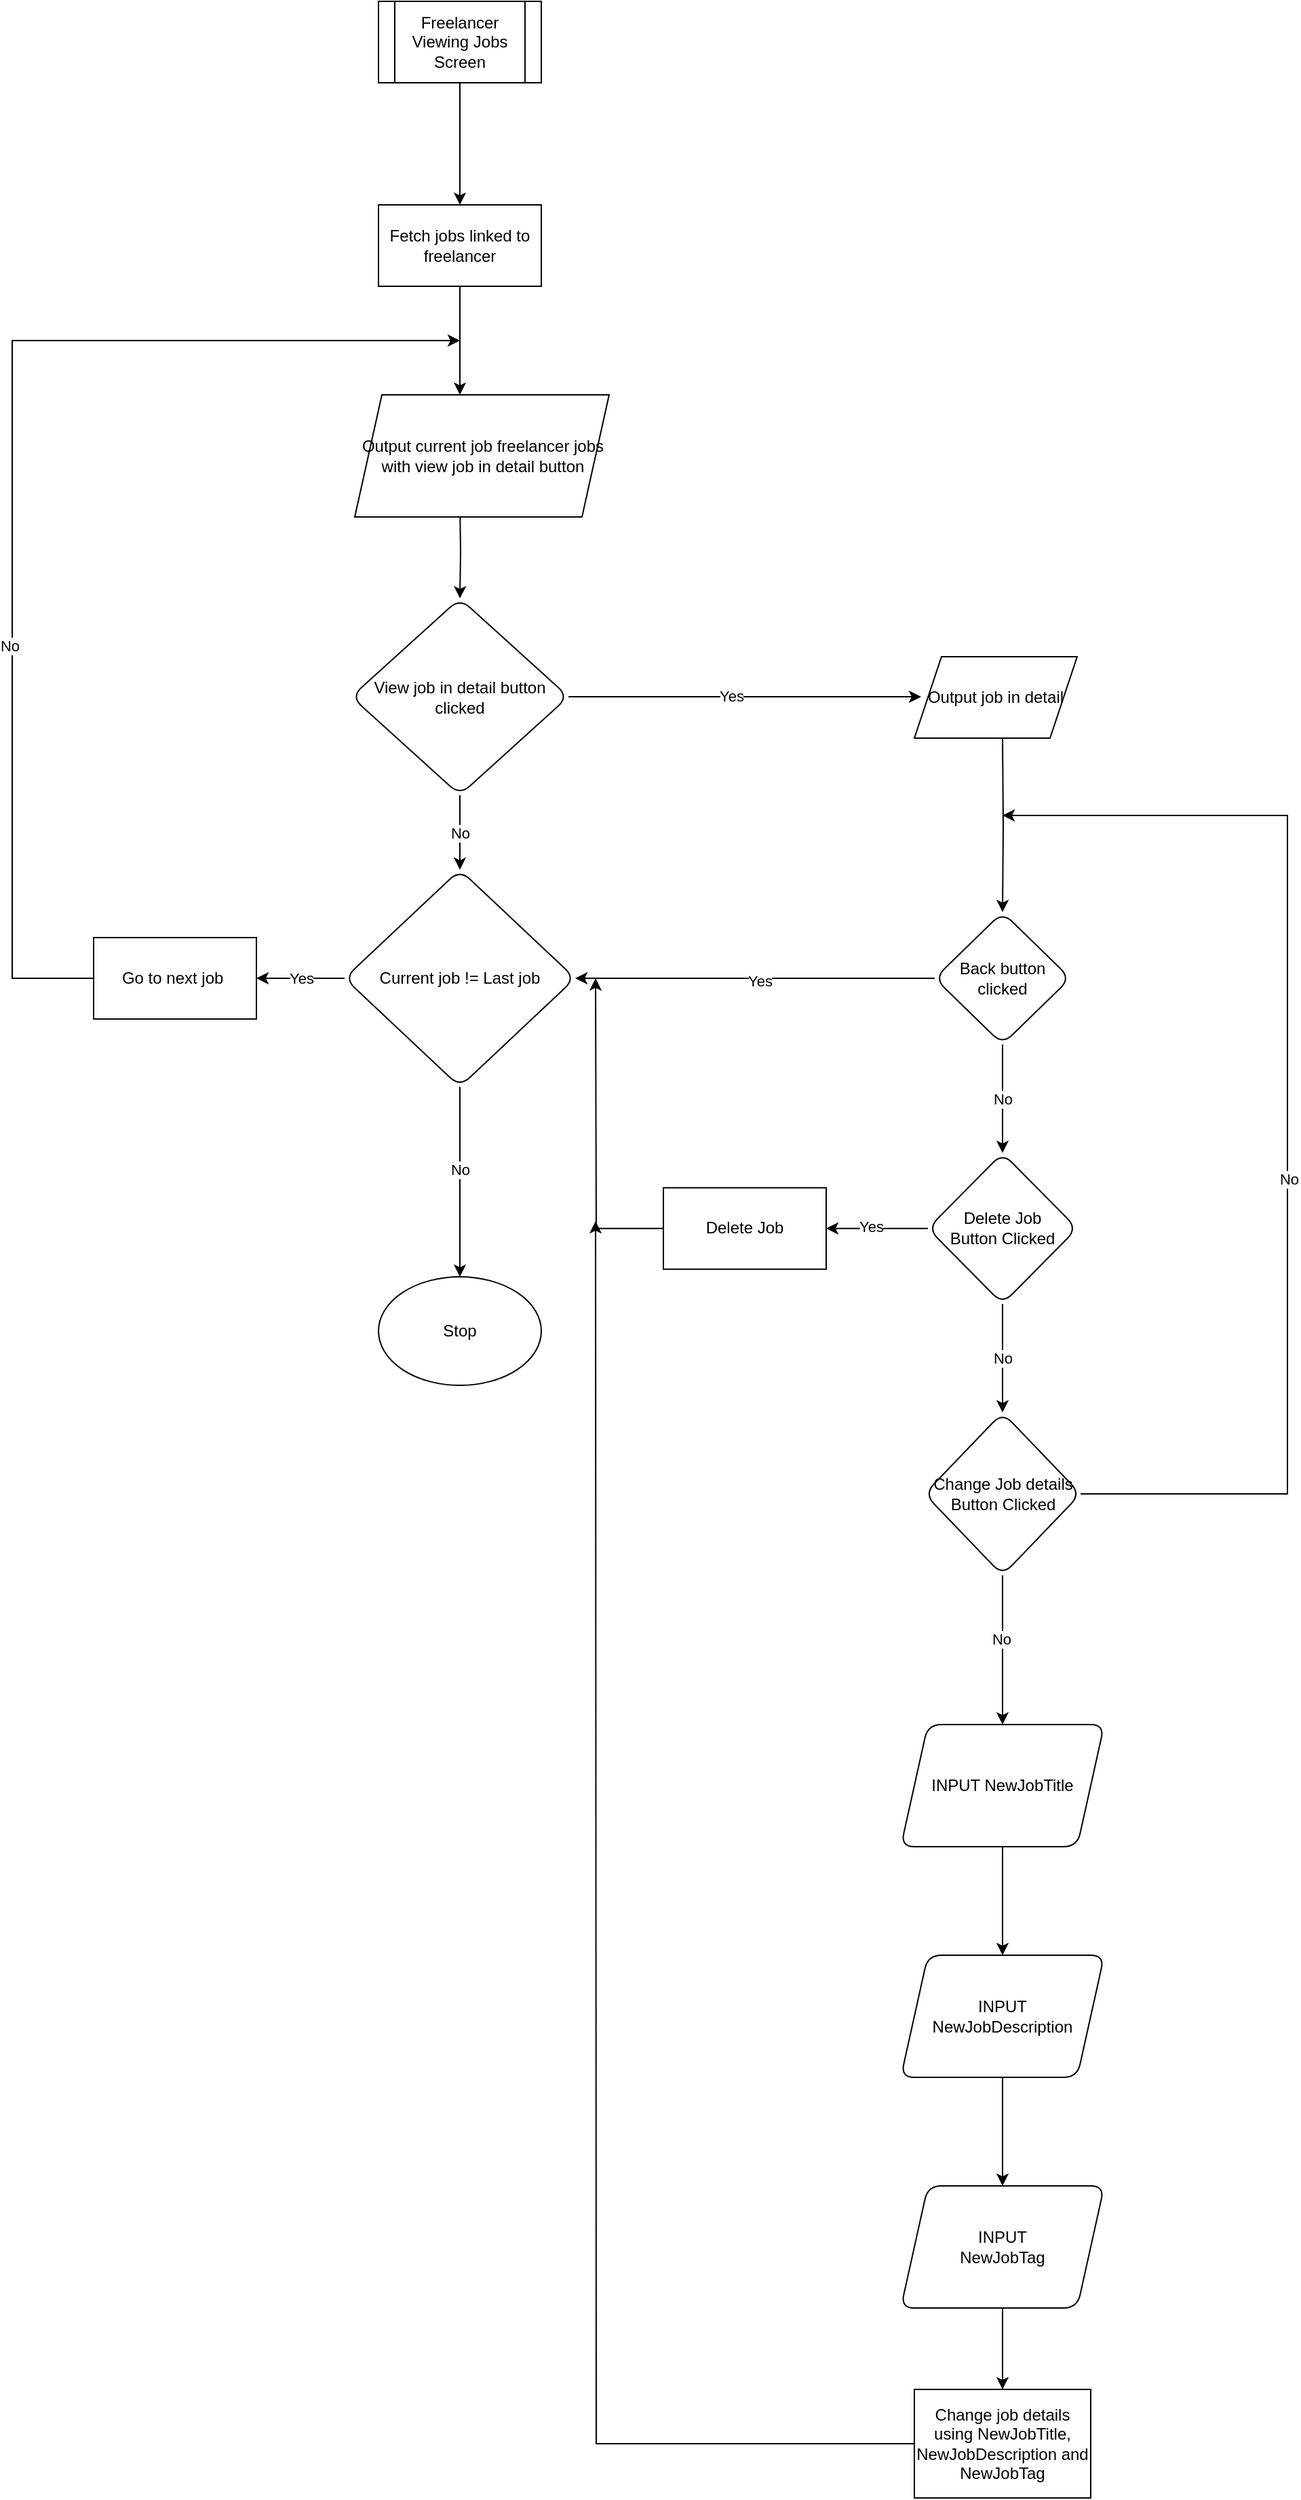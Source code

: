 <mxfile version="22.1.16" type="github">
  <diagram name="Page-1" id="VIa_k0GeJmzwRV_naItp">
    <mxGraphModel dx="1687" dy="973" grid="1" gridSize="10" guides="1" tooltips="1" connect="1" arrows="1" fold="1" page="1" pageScale="1" pageWidth="1169" pageHeight="827" math="0" shadow="0">
      <root>
        <mxCell id="0" />
        <mxCell id="1" parent="0" />
        <mxCell id="Fbnn-sD7wGBO2zR1zrUd-4" style="edgeStyle=orthogonalEdgeStyle;rounded=0;orthogonalLoop=1;jettySize=auto;html=1;exitX=0.5;exitY=1;exitDx=0;exitDy=0;entryX=0.5;entryY=0;entryDx=0;entryDy=0;" parent="1" source="Fbnn-sD7wGBO2zR1zrUd-2" target="Fbnn-sD7wGBO2zR1zrUd-3" edge="1">
          <mxGeometry relative="1" as="geometry" />
        </mxCell>
        <mxCell id="Fbnn-sD7wGBO2zR1zrUd-2" value="Freelancer Viewing Jobs Screen" style="shape=process;whiteSpace=wrap;html=1;backgroundOutline=1;" parent="1" vertex="1">
          <mxGeometry x="510" y="120" width="120" height="60" as="geometry" />
        </mxCell>
        <mxCell id="Fbnn-sD7wGBO2zR1zrUd-7" style="edgeStyle=orthogonalEdgeStyle;rounded=0;orthogonalLoop=1;jettySize=auto;html=1;exitX=0.5;exitY=1;exitDx=0;exitDy=0;" parent="1" source="Fbnn-sD7wGBO2zR1zrUd-3" edge="1">
          <mxGeometry relative="1" as="geometry">
            <mxPoint x="570" y="410" as="targetPoint" />
          </mxGeometry>
        </mxCell>
        <mxCell id="Fbnn-sD7wGBO2zR1zrUd-3" value="Fetch jobs linked to freelancer" style="rounded=0;whiteSpace=wrap;html=1;" parent="1" vertex="1">
          <mxGeometry x="510" y="270" width="120" height="60" as="geometry" />
        </mxCell>
        <mxCell id="Fbnn-sD7wGBO2zR1zrUd-10" value="" style="edgeStyle=orthogonalEdgeStyle;rounded=0;orthogonalLoop=1;jettySize=auto;html=1;" parent="1" target="Fbnn-sD7wGBO2zR1zrUd-9" edge="1">
          <mxGeometry relative="1" as="geometry">
            <mxPoint x="570" y="490" as="sourcePoint" />
          </mxGeometry>
        </mxCell>
        <mxCell id="Fbnn-sD7wGBO2zR1zrUd-13" value="" style="edgeStyle=orthogonalEdgeStyle;rounded=0;orthogonalLoop=1;jettySize=auto;html=1;" parent="1" source="Fbnn-sD7wGBO2zR1zrUd-9" edge="1">
          <mxGeometry relative="1" as="geometry">
            <mxPoint x="910" y="632.5" as="targetPoint" />
          </mxGeometry>
        </mxCell>
        <mxCell id="Fbnn-sD7wGBO2zR1zrUd-14" value="Yes" style="edgeLabel;html=1;align=center;verticalAlign=middle;resizable=0;points=[];" parent="Fbnn-sD7wGBO2zR1zrUd-13" vertex="1" connectable="0">
          <mxGeometry x="-0.08" y="2" relative="1" as="geometry">
            <mxPoint y="1" as="offset" />
          </mxGeometry>
        </mxCell>
        <mxCell id="Fbnn-sD7wGBO2zR1zrUd-21" value="No" style="edgeStyle=orthogonalEdgeStyle;rounded=0;orthogonalLoop=1;jettySize=auto;html=1;" parent="1" source="Fbnn-sD7wGBO2zR1zrUd-9" target="Fbnn-sD7wGBO2zR1zrUd-20" edge="1">
          <mxGeometry relative="1" as="geometry">
            <mxPoint as="offset" />
          </mxGeometry>
        </mxCell>
        <mxCell id="Fbnn-sD7wGBO2zR1zrUd-9" value="View job in detail button clicked" style="rhombus;whiteSpace=wrap;html=1;rounded=1;" parent="1" vertex="1">
          <mxGeometry x="490" y="560" width="160" height="145" as="geometry" />
        </mxCell>
        <mxCell id="Fbnn-sD7wGBO2zR1zrUd-27" value="" style="edgeStyle=orthogonalEdgeStyle;rounded=0;orthogonalLoop=1;jettySize=auto;html=1;" parent="1" target="Fbnn-sD7wGBO2zR1zrUd-26" edge="1">
          <mxGeometry relative="1" as="geometry">
            <mxPoint x="970" y="662.5" as="sourcePoint" />
          </mxGeometry>
        </mxCell>
        <mxCell id="Fbnn-sD7wGBO2zR1zrUd-17" style="edgeStyle=orthogonalEdgeStyle;rounded=0;orthogonalLoop=1;jettySize=auto;html=1;exitX=0;exitY=0.5;exitDx=0;exitDy=0;" parent="1" source="Fbnn-sD7wGBO2zR1zrUd-15" edge="1">
          <mxGeometry relative="1" as="geometry">
            <mxPoint x="570" y="370" as="targetPoint" />
            <mxPoint x="300" y="820" as="sourcePoint" />
            <Array as="points">
              <mxPoint x="240" y="840" />
              <mxPoint x="240" y="370" />
            </Array>
          </mxGeometry>
        </mxCell>
        <mxCell id="Fbnn-sD7wGBO2zR1zrUd-25" value="No" style="edgeLabel;html=1;align=center;verticalAlign=middle;resizable=0;points=[];" parent="Fbnn-sD7wGBO2zR1zrUd-17" vertex="1" connectable="0">
          <mxGeometry x="-0.29" y="2" relative="1" as="geometry">
            <mxPoint as="offset" />
          </mxGeometry>
        </mxCell>
        <mxCell id="Fbnn-sD7wGBO2zR1zrUd-15" value="Go to next job&amp;nbsp;" style="rounded=0;whiteSpace=wrap;html=1;" parent="1" vertex="1">
          <mxGeometry x="300" y="810" width="120" height="60" as="geometry" />
        </mxCell>
        <mxCell id="Fbnn-sD7wGBO2zR1zrUd-24" value="Yes" style="edgeStyle=orthogonalEdgeStyle;rounded=0;orthogonalLoop=1;jettySize=auto;html=1;exitX=0;exitY=0.5;exitDx=0;exitDy=0;entryX=1;entryY=0.5;entryDx=0;entryDy=0;" parent="1" source="Fbnn-sD7wGBO2zR1zrUd-20" target="Fbnn-sD7wGBO2zR1zrUd-15" edge="1">
          <mxGeometry relative="1" as="geometry" />
        </mxCell>
        <mxCell id="B3OjjdE4hSAaFLvOtl22-2" style="edgeStyle=orthogonalEdgeStyle;rounded=0;orthogonalLoop=1;jettySize=auto;html=1;exitX=0.5;exitY=1;exitDx=0;exitDy=0;" parent="1" source="Fbnn-sD7wGBO2zR1zrUd-20" edge="1">
          <mxGeometry relative="1" as="geometry">
            <mxPoint x="570.0" y="1060" as="targetPoint" />
          </mxGeometry>
        </mxCell>
        <mxCell id="B3OjjdE4hSAaFLvOtl22-3" value="No" style="edgeLabel;html=1;align=center;verticalAlign=middle;resizable=0;points=[];" parent="B3OjjdE4hSAaFLvOtl22-2" vertex="1" connectable="0">
          <mxGeometry x="-0.138" relative="1" as="geometry">
            <mxPoint as="offset" />
          </mxGeometry>
        </mxCell>
        <mxCell id="Fbnn-sD7wGBO2zR1zrUd-20" value="Current job != Last job" style="rhombus;whiteSpace=wrap;html=1;rounded=1;" parent="1" vertex="1">
          <mxGeometry x="485" y="760" width="170" height="160" as="geometry" />
        </mxCell>
        <mxCell id="Fbnn-sD7wGBO2zR1zrUd-29" style="edgeStyle=orthogonalEdgeStyle;rounded=0;orthogonalLoop=1;jettySize=auto;html=1;exitX=0;exitY=0.5;exitDx=0;exitDy=0;entryX=1;entryY=0.5;entryDx=0;entryDy=0;" parent="1" source="Fbnn-sD7wGBO2zR1zrUd-26" target="Fbnn-sD7wGBO2zR1zrUd-20" edge="1">
          <mxGeometry relative="1" as="geometry" />
        </mxCell>
        <mxCell id="Fbnn-sD7wGBO2zR1zrUd-30" value="Yes" style="edgeLabel;html=1;align=center;verticalAlign=middle;resizable=0;points=[];" parent="Fbnn-sD7wGBO2zR1zrUd-29" vertex="1" connectable="0">
          <mxGeometry x="-0.025" y="2" relative="1" as="geometry">
            <mxPoint as="offset" />
          </mxGeometry>
        </mxCell>
        <mxCell id="Fbnn-sD7wGBO2zR1zrUd-32" value="No" style="edgeStyle=orthogonalEdgeStyle;rounded=0;orthogonalLoop=1;jettySize=auto;html=1;" parent="1" source="Fbnn-sD7wGBO2zR1zrUd-26" target="Fbnn-sD7wGBO2zR1zrUd-31" edge="1">
          <mxGeometry relative="1" as="geometry">
            <mxPoint as="offset" />
          </mxGeometry>
        </mxCell>
        <mxCell id="Fbnn-sD7wGBO2zR1zrUd-26" value="Back button clicked" style="rhombus;whiteSpace=wrap;html=1;rounded=1;" parent="1" vertex="1">
          <mxGeometry x="920" y="791.25" width="100" height="97.5" as="geometry" />
        </mxCell>
        <mxCell id="Fbnn-sD7wGBO2zR1zrUd-37" value="No" style="edgeStyle=orthogonalEdgeStyle;rounded=0;orthogonalLoop=1;jettySize=auto;html=1;" parent="1" source="Fbnn-sD7wGBO2zR1zrUd-31" target="Fbnn-sD7wGBO2zR1zrUd-36" edge="1">
          <mxGeometry relative="1" as="geometry">
            <Array as="points">
              <mxPoint x="970" y="1130" />
              <mxPoint x="970" y="1130" />
            </Array>
          </mxGeometry>
        </mxCell>
        <mxCell id="Fbnn-sD7wGBO2zR1zrUd-47" style="edgeStyle=orthogonalEdgeStyle;rounded=0;orthogonalLoop=1;jettySize=auto;html=1;exitX=0;exitY=0.5;exitDx=0;exitDy=0;entryX=1;entryY=0.5;entryDx=0;entryDy=0;" parent="1" source="Fbnn-sD7wGBO2zR1zrUd-31" target="Fbnn-sD7wGBO2zR1zrUd-33" edge="1">
          <mxGeometry relative="1" as="geometry" />
        </mxCell>
        <mxCell id="Fbnn-sD7wGBO2zR1zrUd-48" value="Yes" style="edgeLabel;html=1;align=center;verticalAlign=middle;resizable=0;points=[];" parent="Fbnn-sD7wGBO2zR1zrUd-47" vertex="1" connectable="0">
          <mxGeometry x="0.119" y="-2" relative="1" as="geometry">
            <mxPoint as="offset" />
          </mxGeometry>
        </mxCell>
        <mxCell id="Fbnn-sD7wGBO2zR1zrUd-31" value="Delete Job &lt;br&gt;Button Clicked" style="rhombus;whiteSpace=wrap;html=1;rounded=1;" parent="1" vertex="1">
          <mxGeometry x="915" y="968.75" width="110" height="111.25" as="geometry" />
        </mxCell>
        <mxCell id="Fbnn-sD7wGBO2zR1zrUd-51" style="edgeStyle=orthogonalEdgeStyle;rounded=0;orthogonalLoop=1;jettySize=auto;html=1;exitX=0;exitY=0.5;exitDx=0;exitDy=0;" parent="1" source="Fbnn-sD7wGBO2zR1zrUd-33" edge="1">
          <mxGeometry relative="1" as="geometry">
            <mxPoint x="670" y="840" as="targetPoint" />
          </mxGeometry>
        </mxCell>
        <mxCell id="Fbnn-sD7wGBO2zR1zrUd-33" value="Delete Job" style="rounded=0;whiteSpace=wrap;html=1;" parent="1" vertex="1">
          <mxGeometry x="720" y="994.38" width="120" height="60" as="geometry" />
        </mxCell>
        <mxCell id="Fbnn-sD7wGBO2zR1zrUd-49" style="edgeStyle=orthogonalEdgeStyle;rounded=0;orthogonalLoop=1;jettySize=auto;html=1;exitX=1;exitY=0.5;exitDx=0;exitDy=0;" parent="1" source="Fbnn-sD7wGBO2zR1zrUd-36" edge="1">
          <mxGeometry relative="1" as="geometry">
            <mxPoint x="970" y="720" as="targetPoint" />
            <Array as="points">
              <mxPoint x="1180" y="1220" />
              <mxPoint x="1180" y="720" />
            </Array>
          </mxGeometry>
        </mxCell>
        <mxCell id="_c1V6g-XyB0xYjOZea3d-1" value="No" style="edgeLabel;html=1;align=center;verticalAlign=middle;resizable=0;points=[];" parent="Fbnn-sD7wGBO2zR1zrUd-49" vertex="1" connectable="0">
          <mxGeometry x="-0.108" y="-1" relative="1" as="geometry">
            <mxPoint as="offset" />
          </mxGeometry>
        </mxCell>
        <mxCell id="PP2J6lRR4GeI_2FX9Bz--4" value="" style="edgeStyle=orthogonalEdgeStyle;rounded=0;orthogonalLoop=1;jettySize=auto;html=1;" edge="1" parent="1" source="Fbnn-sD7wGBO2zR1zrUd-36" target="PP2J6lRR4GeI_2FX9Bz--3">
          <mxGeometry relative="1" as="geometry" />
        </mxCell>
        <mxCell id="PP2J6lRR4GeI_2FX9Bz--12" value="No" style="edgeLabel;html=1;align=center;verticalAlign=middle;resizable=0;points=[];" vertex="1" connectable="0" parent="PP2J6lRR4GeI_2FX9Bz--4">
          <mxGeometry x="-0.145" y="-1" relative="1" as="geometry">
            <mxPoint as="offset" />
          </mxGeometry>
        </mxCell>
        <mxCell id="Fbnn-sD7wGBO2zR1zrUd-36" value="Change Job details Button Clicked" style="rhombus;whiteSpace=wrap;html=1;rounded=1;" parent="1" vertex="1">
          <mxGeometry x="912.5" y="1160" width="115" height="120" as="geometry" />
        </mxCell>
        <mxCell id="B3OjjdE4hSAaFLvOtl22-4" value="Stop" style="ellipse;whiteSpace=wrap;html=1;" parent="1" vertex="1">
          <mxGeometry x="510" y="1060" width="120" height="80" as="geometry" />
        </mxCell>
        <mxCell id="PP2J6lRR4GeI_2FX9Bz--1" value="Output job in detail" style="shape=parallelogram;perimeter=parallelogramPerimeter;whiteSpace=wrap;html=1;fixedSize=1;" vertex="1" parent="1">
          <mxGeometry x="905" y="603" width="120" height="60" as="geometry" />
        </mxCell>
        <mxCell id="PP2J6lRR4GeI_2FX9Bz--2" value="Output current job freelancer jobs with view job in detail button" style="shape=parallelogram;perimeter=parallelogramPerimeter;whiteSpace=wrap;html=1;fixedSize=1;" vertex="1" parent="1">
          <mxGeometry x="492.5" y="410" width="187.5" height="90" as="geometry" />
        </mxCell>
        <mxCell id="PP2J6lRR4GeI_2FX9Bz--6" value="" style="edgeStyle=orthogonalEdgeStyle;rounded=0;orthogonalLoop=1;jettySize=auto;html=1;" edge="1" parent="1" source="PP2J6lRR4GeI_2FX9Bz--3" target="PP2J6lRR4GeI_2FX9Bz--5">
          <mxGeometry relative="1" as="geometry" />
        </mxCell>
        <mxCell id="PP2J6lRR4GeI_2FX9Bz--3" value="INPUT NewJobTitle" style="shape=parallelogram;perimeter=parallelogramPerimeter;whiteSpace=wrap;html=1;fixedSize=1;rounded=1;" vertex="1" parent="1">
          <mxGeometry x="895" y="1390" width="150" height="90" as="geometry" />
        </mxCell>
        <mxCell id="PP2J6lRR4GeI_2FX9Bz--8" value="" style="edgeStyle=orthogonalEdgeStyle;rounded=0;orthogonalLoop=1;jettySize=auto;html=1;" edge="1" parent="1" source="PP2J6lRR4GeI_2FX9Bz--5" target="PP2J6lRR4GeI_2FX9Bz--7">
          <mxGeometry relative="1" as="geometry" />
        </mxCell>
        <mxCell id="PP2J6lRR4GeI_2FX9Bz--5" value="INPUT &lt;br&gt;NewJobDescription" style="shape=parallelogram;perimeter=parallelogramPerimeter;whiteSpace=wrap;html=1;fixedSize=1;rounded=1;" vertex="1" parent="1">
          <mxGeometry x="895" y="1560" width="150" height="90" as="geometry" />
        </mxCell>
        <mxCell id="PP2J6lRR4GeI_2FX9Bz--10" style="edgeStyle=orthogonalEdgeStyle;rounded=0;orthogonalLoop=1;jettySize=auto;html=1;exitX=0.5;exitY=1;exitDx=0;exitDy=0;entryX=0.5;entryY=0;entryDx=0;entryDy=0;" edge="1" parent="1" source="PP2J6lRR4GeI_2FX9Bz--7" target="PP2J6lRR4GeI_2FX9Bz--9">
          <mxGeometry relative="1" as="geometry" />
        </mxCell>
        <mxCell id="PP2J6lRR4GeI_2FX9Bz--7" value="INPUT &lt;br&gt;NewJobTag" style="shape=parallelogram;perimeter=parallelogramPerimeter;whiteSpace=wrap;html=1;fixedSize=1;rounded=1;" vertex="1" parent="1">
          <mxGeometry x="895" y="1730" width="150" height="90" as="geometry" />
        </mxCell>
        <mxCell id="PP2J6lRR4GeI_2FX9Bz--11" style="edgeStyle=orthogonalEdgeStyle;rounded=0;orthogonalLoop=1;jettySize=auto;html=1;exitX=0;exitY=0.5;exitDx=0;exitDy=0;" edge="1" parent="1" source="PP2J6lRR4GeI_2FX9Bz--9">
          <mxGeometry relative="1" as="geometry">
            <mxPoint x="670" y="1019" as="targetPoint" />
          </mxGeometry>
        </mxCell>
        <mxCell id="PP2J6lRR4GeI_2FX9Bz--9" value="Change job details using NewJobTitle, NewJobDescription and NewJobTag" style="rounded=0;whiteSpace=wrap;html=1;" vertex="1" parent="1">
          <mxGeometry x="905" y="1880" width="130" height="80" as="geometry" />
        </mxCell>
      </root>
    </mxGraphModel>
  </diagram>
</mxfile>
